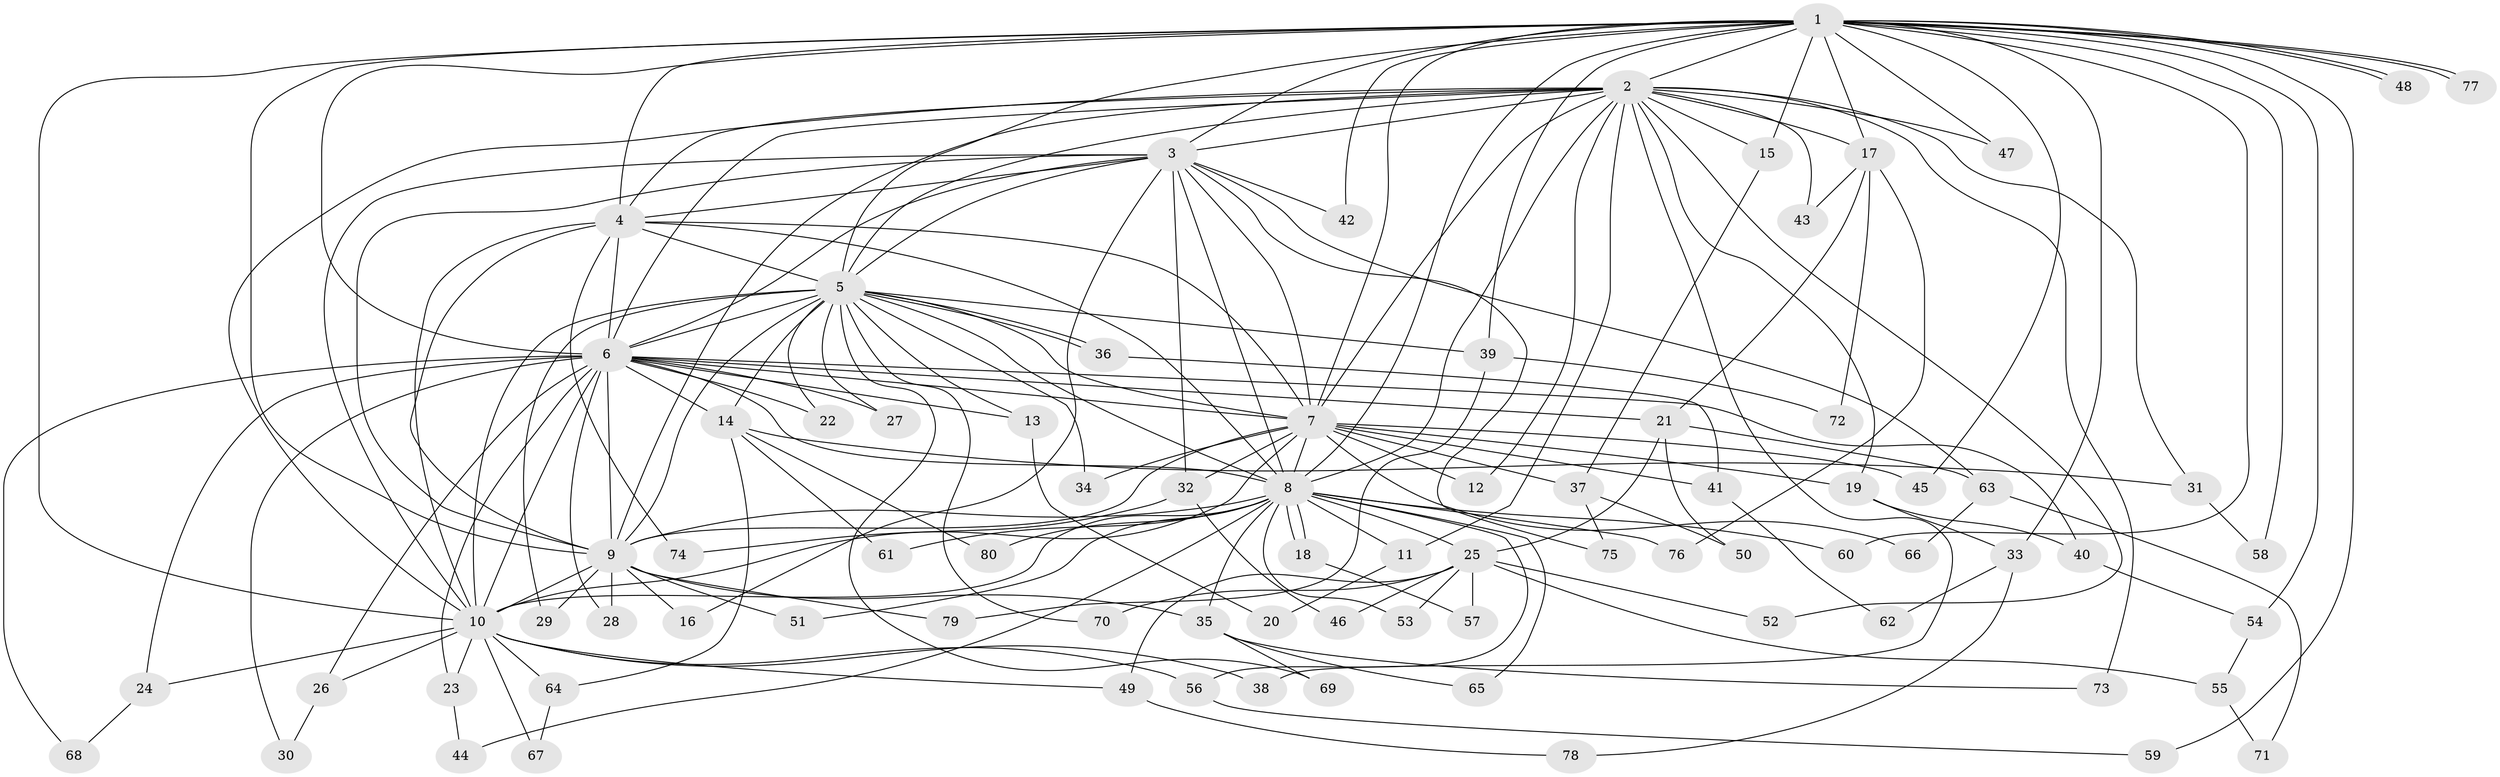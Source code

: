// Generated by graph-tools (version 1.1) at 2025/34/03/09/25 02:34:42]
// undirected, 80 vertices, 185 edges
graph export_dot {
graph [start="1"]
  node [color=gray90,style=filled];
  1;
  2;
  3;
  4;
  5;
  6;
  7;
  8;
  9;
  10;
  11;
  12;
  13;
  14;
  15;
  16;
  17;
  18;
  19;
  20;
  21;
  22;
  23;
  24;
  25;
  26;
  27;
  28;
  29;
  30;
  31;
  32;
  33;
  34;
  35;
  36;
  37;
  38;
  39;
  40;
  41;
  42;
  43;
  44;
  45;
  46;
  47;
  48;
  49;
  50;
  51;
  52;
  53;
  54;
  55;
  56;
  57;
  58;
  59;
  60;
  61;
  62;
  63;
  64;
  65;
  66;
  67;
  68;
  69;
  70;
  71;
  72;
  73;
  74;
  75;
  76;
  77;
  78;
  79;
  80;
  1 -- 2;
  1 -- 3;
  1 -- 4;
  1 -- 5;
  1 -- 6;
  1 -- 7;
  1 -- 8;
  1 -- 9;
  1 -- 10;
  1 -- 15;
  1 -- 17;
  1 -- 33;
  1 -- 39;
  1 -- 42;
  1 -- 45;
  1 -- 47;
  1 -- 48;
  1 -- 48;
  1 -- 54;
  1 -- 58;
  1 -- 59;
  1 -- 60;
  1 -- 77;
  1 -- 77;
  2 -- 3;
  2 -- 4;
  2 -- 5;
  2 -- 6;
  2 -- 7;
  2 -- 8;
  2 -- 9;
  2 -- 10;
  2 -- 11;
  2 -- 12;
  2 -- 15;
  2 -- 17;
  2 -- 19;
  2 -- 31;
  2 -- 38;
  2 -- 43;
  2 -- 47;
  2 -- 52;
  2 -- 73;
  3 -- 4;
  3 -- 5;
  3 -- 6;
  3 -- 7;
  3 -- 8;
  3 -- 9;
  3 -- 10;
  3 -- 16;
  3 -- 32;
  3 -- 42;
  3 -- 63;
  3 -- 75;
  4 -- 5;
  4 -- 6;
  4 -- 7;
  4 -- 8;
  4 -- 9;
  4 -- 10;
  4 -- 74;
  5 -- 6;
  5 -- 7;
  5 -- 8;
  5 -- 9;
  5 -- 10;
  5 -- 13;
  5 -- 14;
  5 -- 22;
  5 -- 27;
  5 -- 29;
  5 -- 34;
  5 -- 36;
  5 -- 36;
  5 -- 39;
  5 -- 69;
  5 -- 70;
  6 -- 7;
  6 -- 8;
  6 -- 9;
  6 -- 10;
  6 -- 13;
  6 -- 14;
  6 -- 21;
  6 -- 22;
  6 -- 23;
  6 -- 24;
  6 -- 26;
  6 -- 27;
  6 -- 28;
  6 -- 30;
  6 -- 40;
  6 -- 68;
  7 -- 8;
  7 -- 9;
  7 -- 10;
  7 -- 12;
  7 -- 19;
  7 -- 32;
  7 -- 34;
  7 -- 37;
  7 -- 41;
  7 -- 45;
  7 -- 66;
  8 -- 9;
  8 -- 10;
  8 -- 11;
  8 -- 18;
  8 -- 18;
  8 -- 25;
  8 -- 35;
  8 -- 44;
  8 -- 51;
  8 -- 53;
  8 -- 56;
  8 -- 60;
  8 -- 61;
  8 -- 65;
  8 -- 76;
  8 -- 80;
  9 -- 10;
  9 -- 16;
  9 -- 28;
  9 -- 29;
  9 -- 35;
  9 -- 51;
  9 -- 79;
  10 -- 23;
  10 -- 24;
  10 -- 26;
  10 -- 38;
  10 -- 49;
  10 -- 56;
  10 -- 64;
  10 -- 67;
  11 -- 20;
  13 -- 20;
  14 -- 31;
  14 -- 61;
  14 -- 64;
  14 -- 80;
  15 -- 37;
  17 -- 21;
  17 -- 43;
  17 -- 72;
  17 -- 76;
  18 -- 57;
  19 -- 33;
  19 -- 40;
  21 -- 25;
  21 -- 50;
  21 -- 63;
  23 -- 44;
  24 -- 68;
  25 -- 46;
  25 -- 49;
  25 -- 52;
  25 -- 53;
  25 -- 55;
  25 -- 57;
  25 -- 70;
  26 -- 30;
  31 -- 58;
  32 -- 46;
  32 -- 74;
  33 -- 62;
  33 -- 78;
  35 -- 65;
  35 -- 69;
  35 -- 73;
  36 -- 41;
  37 -- 50;
  37 -- 75;
  39 -- 72;
  39 -- 79;
  40 -- 54;
  41 -- 62;
  49 -- 78;
  54 -- 55;
  55 -- 71;
  56 -- 59;
  63 -- 66;
  63 -- 71;
  64 -- 67;
}
